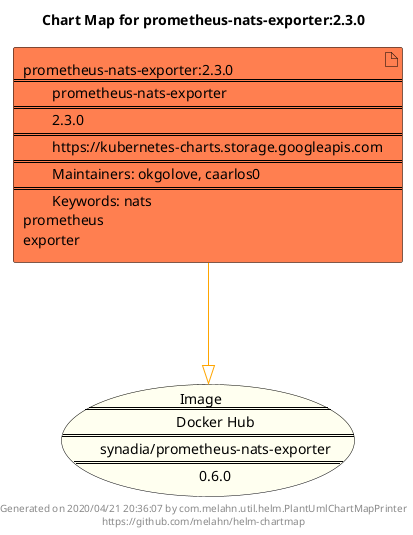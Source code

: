 @startuml
skinparam linetype ortho
skinparam backgroundColor white
skinparam usecaseBorderColor black
skinparam usecaseArrowColor LightSlateGray
skinparam artifactBorderColor black
skinparam artifactArrowColor LightSlateGray

title Chart Map for prometheus-nats-exporter:2.3.0

'There is one referenced Helm Chart
artifact "prometheus-nats-exporter:2.3.0\n====\n\tprometheus-nats-exporter\n====\n\t2.3.0\n====\n\thttps://kubernetes-charts.storage.googleapis.com\n====\n\tMaintainers: okgolove, caarlos0\n====\n\tKeywords: nats\nprometheus\nexporter" as prometheus_nats_exporter_2_3_0 #Coral

'There is one referenced Docker Image
usecase "Image\n====\n\tDocker Hub\n====\n\tsynadia/prometheus-nats-exporter\n====\n\t0.6.0" as synadia_prometheus_nats_exporter_0_6_0 #Ivory

'Chart Dependencies
prometheus_nats_exporter_2_3_0--[#orange]-|>synadia_prometheus_nats_exporter_0_6_0

center footer Generated on 2020/04/21 20:36:07 by com.melahn.util.helm.PlantUmlChartMapPrinter\nhttps://github.com/melahn/helm-chartmap
@enduml
